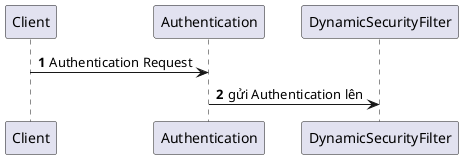 @startuml
autonumber

Client -> Authentication: Authentication Request
Authentication -> DynamicSecurityFilter: gửi Authentication lên

@enduml
